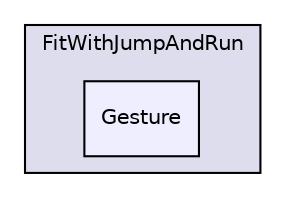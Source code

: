 digraph "C:/Users/tobia_000/Documents/Visual Studio 2013/Projects/Projektarbeit/FitWithJumpAndRun/Gesture" {
  compound=true
  node [ fontsize="10", fontname="Helvetica"];
  edge [ labelfontsize="10", labelfontname="Helvetica"];
  subgraph clusterdir_f506e0a0abdbf7b12d5e747e67133751 {
    graph [ bgcolor="#ddddee", pencolor="black", label="FitWithJumpAndRun" fontname="Helvetica", fontsize="10", URL="dir_f506e0a0abdbf7b12d5e747e67133751.html"]
  dir_f03b1cf66de4a8b4a403f803e681b321 [shape=box, label="Gesture", style="filled", fillcolor="#eeeeff", pencolor="black", URL="dir_f03b1cf66de4a8b4a403f803e681b321.html"];
  }
}
